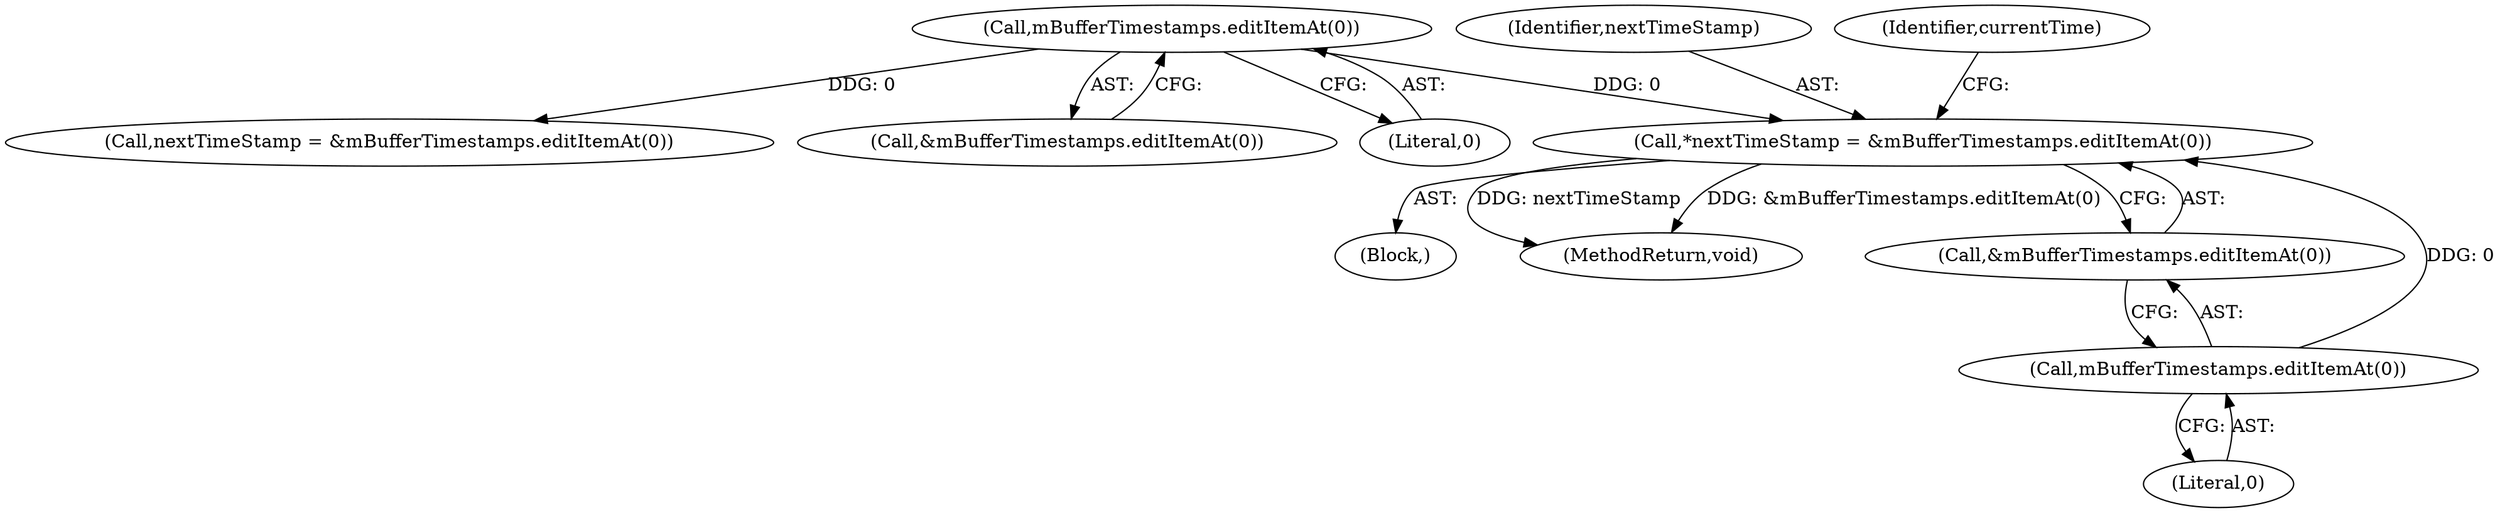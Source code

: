 digraph "0_Android_8e438e153f661e9df8db0ac41d587e940352df06@pointer" {
"1001145" [label="(Call,*nextTimeStamp = &mBufferTimestamps.editItemAt(0))"];
"1001148" [label="(Call,mBufferTimestamps.editItemAt(0))"];
"1001218" [label="(Call,mBufferTimestamps.editItemAt(0))"];
"1001215" [label="(Call,nextTimeStamp = &mBufferTimestamps.editItemAt(0))"];
"1001115" [label="(Block,)"];
"1001146" [label="(Identifier,nextTimeStamp)"];
"1001437" [label="(MethodReturn,void)"];
"1001217" [label="(Call,&mBufferTimestamps.editItemAt(0))"];
"1001148" [label="(Call,mBufferTimestamps.editItemAt(0))"];
"1001149" [label="(Literal,0)"];
"1001145" [label="(Call,*nextTimeStamp = &mBufferTimestamps.editItemAt(0))"];
"1001147" [label="(Call,&mBufferTimestamps.editItemAt(0))"];
"1001151" [label="(Identifier,currentTime)"];
"1001218" [label="(Call,mBufferTimestamps.editItemAt(0))"];
"1001219" [label="(Literal,0)"];
"1001145" -> "1001115"  [label="AST: "];
"1001145" -> "1001147"  [label="CFG: "];
"1001146" -> "1001145"  [label="AST: "];
"1001147" -> "1001145"  [label="AST: "];
"1001151" -> "1001145"  [label="CFG: "];
"1001145" -> "1001437"  [label="DDG: nextTimeStamp"];
"1001145" -> "1001437"  [label="DDG: &mBufferTimestamps.editItemAt(0)"];
"1001148" -> "1001145"  [label="DDG: 0"];
"1001218" -> "1001145"  [label="DDG: 0"];
"1001148" -> "1001147"  [label="AST: "];
"1001148" -> "1001149"  [label="CFG: "];
"1001149" -> "1001148"  [label="AST: "];
"1001147" -> "1001148"  [label="CFG: "];
"1001218" -> "1001217"  [label="AST: "];
"1001218" -> "1001219"  [label="CFG: "];
"1001219" -> "1001218"  [label="AST: "];
"1001217" -> "1001218"  [label="CFG: "];
"1001218" -> "1001215"  [label="DDG: 0"];
}
